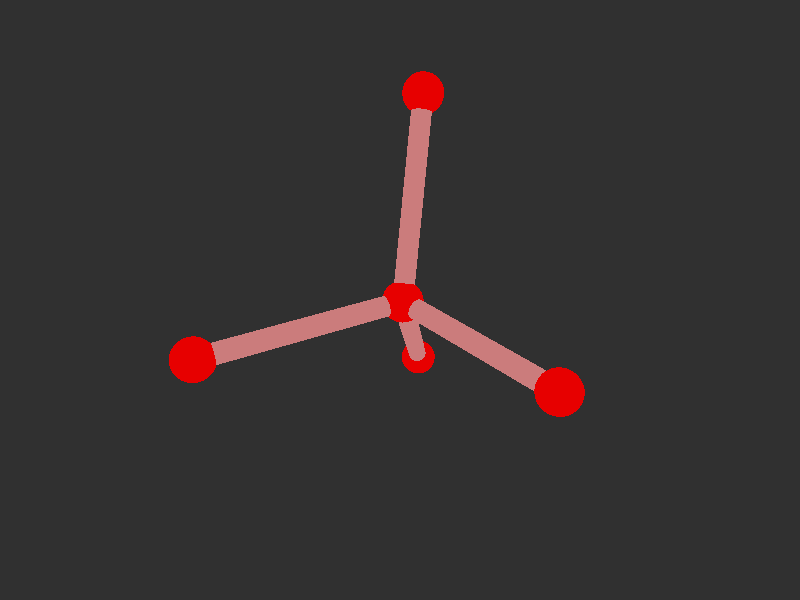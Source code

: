 #version 3.7; 
    global_settings { assumed_gamma 1.0 }
    

    camera {
    location  <20, 20, 20>
    right     x*image_width/image_height
    look_at   <0, 0, 0>
    angle 58
    }

    background { color rgb<1,1,1>*0.03 }


    light_source { <-20, 30, -25> color red 0.6 green 0.6 blue 0.6 }
    light_source { < 20, 30, -25> color red 0.6 green 0.6 blue 0.6 }
    
    #declare m = 1;
    union {

    union {
    sphere { m*<-3.3188053569745536e-18,3.0399155724725555e-18,0.18778763201526033>, 1 }        
    sphere {  m*<-4.897832736053538e-18,-2.9640616350850196e-18,9.16578763201526>, 1 }
    sphere {  m*<9.428090415820634,-2.0265330599367345e-18,-3.1455457013180723>, 1 }
    sphere {  m*<-4.714045207910317,8.16496580927726,-3.1455457013180723>, 1}
    sphere { m*<-4.714045207910317,-8.16496580927726,-3.1455457013180723>, 1 }    

        pigment { color rgb<0.8,0,0>  }
    finish { ambient 0.1 diffuse 0.7 phong 1 }
    }    
    union {
    cylinder { m*<-4.897832736053538e-18,-2.9640616350850196e-18,9.16578763201526>, <-3.3188053569745536e-18,3.0399155724725555e-18,0.18778763201526033>, 0.5 }
    cylinder { m*<9.428090415820634,-2.0265330599367345e-18,-3.1455457013180723>, <-3.3188053569745536e-18,3.0399155724725555e-18,0.18778763201526033>, 0.5}
    cylinder { m*<-4.714045207910317,8.16496580927726,-3.1455457013180723>, <-3.3188053569745536e-18,3.0399155724725555e-18,0.18778763201526033>, 0.5 }
    cylinder {  m*<-4.714045207910317,-8.16496580927726,-3.1455457013180723>, <-3.3188053569745536e-18,3.0399155724725555e-18,0.18778763201526033>, 0.5}

    pigment { color rgb<0.6,.2,.2>  }
    finish { ambient 0.1 diffuse 0.7 phong 1 }    
    }
    
    // rotate <0, 0, 0>
    }
    #version 3.7; 
    global_settings { assumed_gamma 1.0 }
    

    camera {
    location  <20, 20, 20>
    right     x*image_width/image_height
    look_at   <0, 0, 0>
    angle 58
    }

    background { color rgb<1,1,1>*0.03 }


    light_source { <-20, 30, -25> color red 0.6 green 0.6 blue 0.6 }
    light_source { < 20, 30, -25> color red 0.6 green 0.6 blue 0.6 }
    
    #declare m = 1;
    union {

    union {
    sphere { m*<-3.3188053569745536e-18,3.0399155724725555e-18,0.18778763201526033>, 1 }        
    sphere {  m*<-4.897832736053538e-18,-2.9640616350850196e-18,9.16578763201526>, 1 }
    sphere {  m*<9.428090415820634,-2.0265330599367345e-18,-3.1455457013180723>, 1 }
    sphere {  m*<-4.714045207910317,8.16496580927726,-3.1455457013180723>, 1}
    sphere { m*<-4.714045207910317,-8.16496580927726,-3.1455457013180723>, 1 }    

        pigment { color rgb<0.8,0,0>  }
    finish { ambient 0.1 diffuse 0.7 phong 1 }
    }    
    union {
    cylinder { m*<-4.897832736053538e-18,-2.9640616350850196e-18,9.16578763201526>, <-3.3188053569745536e-18,3.0399155724725555e-18,0.18778763201526033>, 0.5 }
    cylinder { m*<9.428090415820634,-2.0265330599367345e-18,-3.1455457013180723>, <-3.3188053569745536e-18,3.0399155724725555e-18,0.18778763201526033>, 0.5}
    cylinder { m*<-4.714045207910317,8.16496580927726,-3.1455457013180723>, <-3.3188053569745536e-18,3.0399155724725555e-18,0.18778763201526033>, 0.5 }
    cylinder {  m*<-4.714045207910317,-8.16496580927726,-3.1455457013180723>, <-3.3188053569745536e-18,3.0399155724725555e-18,0.18778763201526033>, 0.5}

    pigment { color rgb<0.6,.2,.2>  }
    finish { ambient 0.1 diffuse 0.7 phong 1 }    
    }
    
    // rotate <0, 0, 0>
    }
    